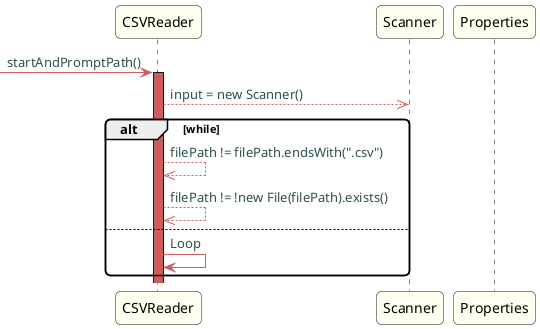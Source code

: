 @startuml

skinparam titleBorderRoundCorner 10
skinparam titleBorderThickness 3
skinparam titleBorderColor indianred
skinparam titleBackgroundColor ivory
skinparam FontName quicksand

skinparam actor {
 	BorderColor indianred
 	}

 skinparam sequence {
 	LifeLineBackgroundColor indianred
 	ParticipantBackgroundColor ivory
 }

 skinparam roundcorner 10

 skinparam component {
   arrowThickness 1
   ArrowFontName Verdana
   ArrowColor indianred
   ArrowFontColor darkslategrey
 }



-> CSVReader: startAndPromptPath()
activate CSVReader
CSVReader -->> Scanner: input = new Scanner()

alt while

CSVReader -->> CSVReader: filePath != filePath.endsWith(".csv")
CSVReader -->> CSVReader: filePath != !new File(filePath).exists()
deactivate Properties

else
CSVReader -> CSVReader: Loop

end



@enduml